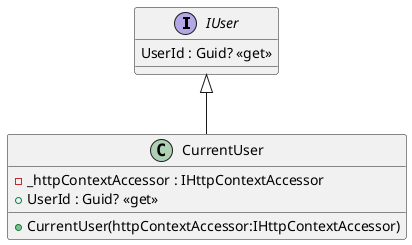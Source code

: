 @startuml
interface IUser {
    UserId : Guid? <<get>>
}

class CurrentUser {
    -_httpContextAccessor : IHttpContextAccessor
    + CurrentUser(httpContextAccessor:IHttpContextAccessor)
    + UserId : Guid? <<get>>
}
IUser <|-- CurrentUser
@enduml

